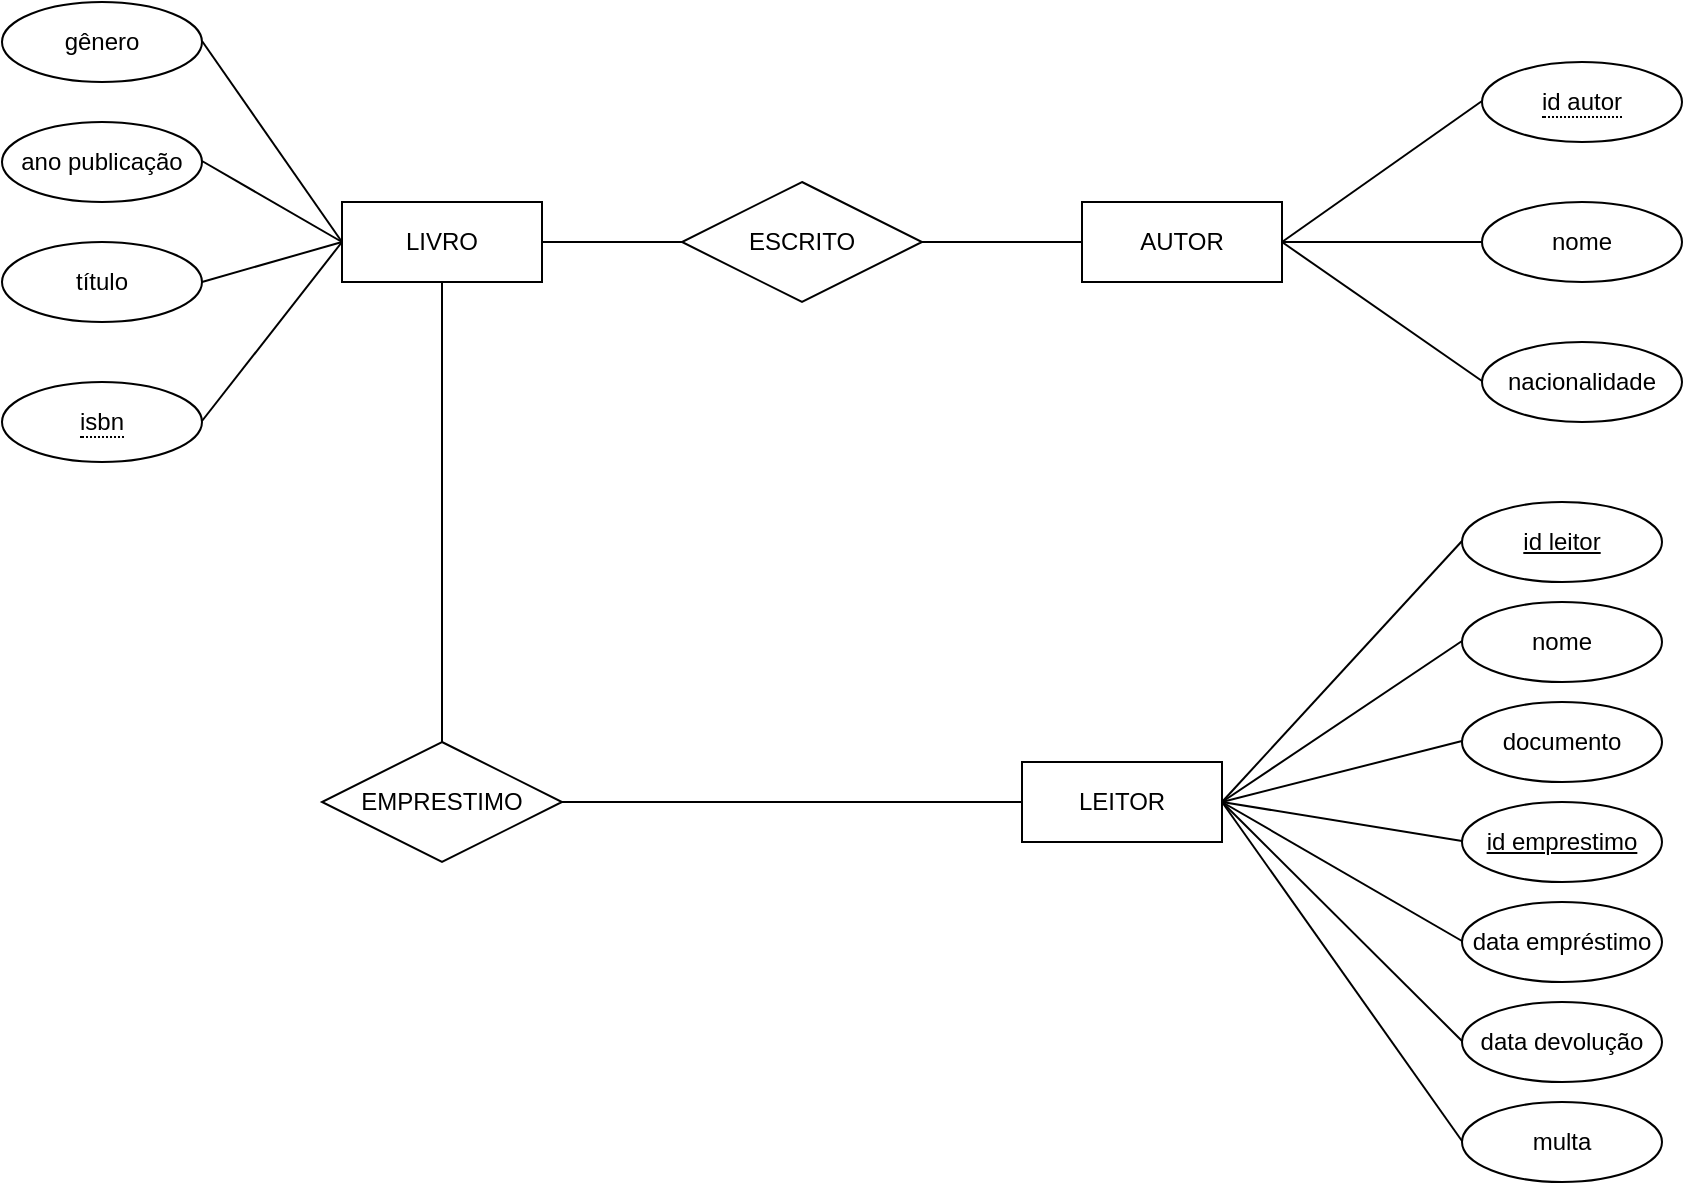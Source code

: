 <mxfile version="24.0.7" type="github">
  <diagram id="R2lEEEUBdFMjLlhIrx00" name="Page-1">
    <mxGraphModel dx="1114" dy="648" grid="1" gridSize="10" guides="1" tooltips="1" connect="1" arrows="1" fold="1" page="1" pageScale="1" pageWidth="850" pageHeight="1100" math="0" shadow="0" extFonts="Permanent Marker^https://fonts.googleapis.com/css?family=Permanent+Marker">
      <root>
        <mxCell id="0" />
        <mxCell id="1" parent="0" />
        <mxCell id="fPkrauzJQWh0N8piWwbz-104" value="LIVRO" style="whiteSpace=wrap;html=1;align=center;" vertex="1" parent="1">
          <mxGeometry x="180" y="150" width="100" height="40" as="geometry" />
        </mxCell>
        <mxCell id="fPkrauzJQWh0N8piWwbz-105" value="AUTOR" style="whiteSpace=wrap;html=1;align=center;" vertex="1" parent="1">
          <mxGeometry x="550" y="150" width="100" height="40" as="geometry" />
        </mxCell>
        <mxCell id="fPkrauzJQWh0N8piWwbz-108" value="ESCRITO" style="shape=rhombus;perimeter=rhombusPerimeter;whiteSpace=wrap;html=1;align=center;" vertex="1" parent="1">
          <mxGeometry x="350" y="140" width="120" height="60" as="geometry" />
        </mxCell>
        <mxCell id="fPkrauzJQWh0N8piWwbz-116" value="LEITOR" style="whiteSpace=wrap;html=1;align=center;" vertex="1" parent="1">
          <mxGeometry x="520" y="430" width="100" height="40" as="geometry" />
        </mxCell>
        <mxCell id="fPkrauzJQWh0N8piWwbz-117" value="&lt;span style=&quot;border-bottom: 1px dotted&quot;&gt;isbn&lt;/span&gt;" style="ellipse;whiteSpace=wrap;html=1;align=center;" vertex="1" parent="1">
          <mxGeometry x="10" y="240" width="100" height="40" as="geometry" />
        </mxCell>
        <mxCell id="fPkrauzJQWh0N8piWwbz-118" value="título" style="ellipse;whiteSpace=wrap;html=1;align=center;" vertex="1" parent="1">
          <mxGeometry x="10" y="170" width="100" height="40" as="geometry" />
        </mxCell>
        <mxCell id="fPkrauzJQWh0N8piWwbz-121" value="ano publicação" style="ellipse;whiteSpace=wrap;html=1;align=center;" vertex="1" parent="1">
          <mxGeometry x="10" y="110" width="100" height="40" as="geometry" />
        </mxCell>
        <mxCell id="fPkrauzJQWh0N8piWwbz-122" value="gênero" style="ellipse;whiteSpace=wrap;html=1;align=center;" vertex="1" parent="1">
          <mxGeometry x="10" y="50" width="100" height="40" as="geometry" />
        </mxCell>
        <mxCell id="fPkrauzJQWh0N8piWwbz-125" value="" style="endArrow=none;html=1;rounded=0;" edge="1" parent="1">
          <mxGeometry relative="1" as="geometry">
            <mxPoint x="110" y="190" as="sourcePoint" />
            <mxPoint x="180" y="170" as="targetPoint" />
          </mxGeometry>
        </mxCell>
        <mxCell id="fPkrauzJQWh0N8piWwbz-132" value="" style="endArrow=none;html=1;rounded=0;entryX=0;entryY=0.5;entryDx=0;entryDy=0;" edge="1" parent="1" target="fPkrauzJQWh0N8piWwbz-104">
          <mxGeometry relative="1" as="geometry">
            <mxPoint x="110" y="129.5" as="sourcePoint" />
            <mxPoint x="270" y="129.5" as="targetPoint" />
          </mxGeometry>
        </mxCell>
        <mxCell id="fPkrauzJQWh0N8piWwbz-133" value="" style="endArrow=none;html=1;rounded=0;entryX=0;entryY=0.5;entryDx=0;entryDy=0;" edge="1" parent="1" target="fPkrauzJQWh0N8piWwbz-104">
          <mxGeometry relative="1" as="geometry">
            <mxPoint x="110" y="69.5" as="sourcePoint" />
            <mxPoint x="270" y="69.5" as="targetPoint" />
          </mxGeometry>
        </mxCell>
        <mxCell id="fPkrauzJQWh0N8piWwbz-138" value="" style="endArrow=none;html=1;rounded=0;entryX=0;entryY=0.5;entryDx=0;entryDy=0;" edge="1" parent="1" target="fPkrauzJQWh0N8piWwbz-104">
          <mxGeometry relative="1" as="geometry">
            <mxPoint x="110" y="259.5" as="sourcePoint" />
            <mxPoint x="270" y="259.5" as="targetPoint" />
          </mxGeometry>
        </mxCell>
        <mxCell id="fPkrauzJQWh0N8piWwbz-139" value="&lt;span style=&quot;border-bottom: 1px dotted&quot;&gt;id autor&lt;/span&gt;" style="ellipse;whiteSpace=wrap;html=1;align=center;" vertex="1" parent="1">
          <mxGeometry x="750" y="80" width="100" height="40" as="geometry" />
        </mxCell>
        <mxCell id="fPkrauzJQWh0N8piWwbz-140" value="nome" style="ellipse;whiteSpace=wrap;html=1;align=center;" vertex="1" parent="1">
          <mxGeometry x="750" y="150" width="100" height="40" as="geometry" />
        </mxCell>
        <mxCell id="fPkrauzJQWh0N8piWwbz-141" value="nacionalidade" style="ellipse;whiteSpace=wrap;html=1;align=center;" vertex="1" parent="1">
          <mxGeometry x="750" y="220" width="100" height="40" as="geometry" />
        </mxCell>
        <mxCell id="fPkrauzJQWh0N8piWwbz-142" value="" style="endArrow=none;html=1;rounded=0;exitX=1;exitY=0.5;exitDx=0;exitDy=0;" edge="1" parent="1" source="fPkrauzJQWh0N8piWwbz-105">
          <mxGeometry relative="1" as="geometry">
            <mxPoint x="590" y="99.5" as="sourcePoint" />
            <mxPoint x="750" y="99.5" as="targetPoint" />
          </mxGeometry>
        </mxCell>
        <mxCell id="fPkrauzJQWh0N8piWwbz-143" value="" style="endArrow=none;html=1;rounded=0;exitX=1;exitY=0.5;exitDx=0;exitDy=0;" edge="1" parent="1" source="fPkrauzJQWh0N8piWwbz-105">
          <mxGeometry relative="1" as="geometry">
            <mxPoint x="700" y="170" as="sourcePoint" />
            <mxPoint x="750" y="170" as="targetPoint" />
          </mxGeometry>
        </mxCell>
        <mxCell id="fPkrauzJQWh0N8piWwbz-145" value="" style="endArrow=none;html=1;rounded=0;exitX=1;exitY=0.5;exitDx=0;exitDy=0;" edge="1" parent="1" source="fPkrauzJQWh0N8piWwbz-105">
          <mxGeometry relative="1" as="geometry">
            <mxPoint x="590" y="239.5" as="sourcePoint" />
            <mxPoint x="750" y="239.5" as="targetPoint" />
          </mxGeometry>
        </mxCell>
        <mxCell id="fPkrauzJQWh0N8piWwbz-146" value="id leitor" style="ellipse;whiteSpace=wrap;html=1;align=center;fontStyle=4;" vertex="1" parent="1">
          <mxGeometry x="740" y="300" width="100" height="40" as="geometry" />
        </mxCell>
        <mxCell id="fPkrauzJQWh0N8piWwbz-147" value="nome" style="ellipse;whiteSpace=wrap;html=1;align=center;" vertex="1" parent="1">
          <mxGeometry x="740" y="350" width="100" height="40" as="geometry" />
        </mxCell>
        <mxCell id="fPkrauzJQWh0N8piWwbz-148" value="documento" style="ellipse;whiteSpace=wrap;html=1;align=center;" vertex="1" parent="1">
          <mxGeometry x="740" y="400" width="100" height="40" as="geometry" />
        </mxCell>
        <mxCell id="fPkrauzJQWh0N8piWwbz-150" value="id emprestimo" style="ellipse;whiteSpace=wrap;html=1;align=center;fontStyle=4;" vertex="1" parent="1">
          <mxGeometry x="740" y="450" width="100" height="40" as="geometry" />
        </mxCell>
        <mxCell id="fPkrauzJQWh0N8piWwbz-151" value="data empréstimo" style="ellipse;whiteSpace=wrap;html=1;align=center;" vertex="1" parent="1">
          <mxGeometry x="740" y="500" width="100" height="40" as="geometry" />
        </mxCell>
        <mxCell id="fPkrauzJQWh0N8piWwbz-152" value="data devolução" style="ellipse;whiteSpace=wrap;html=1;align=center;" vertex="1" parent="1">
          <mxGeometry x="740" y="550" width="100" height="40" as="geometry" />
        </mxCell>
        <mxCell id="fPkrauzJQWh0N8piWwbz-153" value="multa" style="ellipse;whiteSpace=wrap;html=1;align=center;" vertex="1" parent="1">
          <mxGeometry x="740" y="600" width="100" height="40" as="geometry" />
        </mxCell>
        <mxCell id="fPkrauzJQWh0N8piWwbz-154" value="" style="endArrow=none;html=1;rounded=0;exitX=1;exitY=0.5;exitDx=0;exitDy=0;" edge="1" parent="1" source="fPkrauzJQWh0N8piWwbz-116">
          <mxGeometry relative="1" as="geometry">
            <mxPoint x="580" y="319.5" as="sourcePoint" />
            <mxPoint x="740" y="319.5" as="targetPoint" />
          </mxGeometry>
        </mxCell>
        <mxCell id="fPkrauzJQWh0N8piWwbz-155" value="" style="endArrow=none;html=1;rounded=0;exitX=1;exitY=0.5;exitDx=0;exitDy=0;" edge="1" parent="1" source="fPkrauzJQWh0N8piWwbz-116">
          <mxGeometry relative="1" as="geometry">
            <mxPoint x="580" y="369.5" as="sourcePoint" />
            <mxPoint x="740" y="369.5" as="targetPoint" />
          </mxGeometry>
        </mxCell>
        <mxCell id="fPkrauzJQWh0N8piWwbz-156" value="" style="endArrow=none;html=1;rounded=0;exitX=1;exitY=0.5;exitDx=0;exitDy=0;" edge="1" parent="1" source="fPkrauzJQWh0N8piWwbz-116">
          <mxGeometry relative="1" as="geometry">
            <mxPoint x="630" y="450" as="sourcePoint" />
            <mxPoint x="740" y="419.5" as="targetPoint" />
          </mxGeometry>
        </mxCell>
        <mxCell id="fPkrauzJQWh0N8piWwbz-157" value="" style="endArrow=none;html=1;rounded=0;exitX=1;exitY=0.5;exitDx=0;exitDy=0;" edge="1" parent="1" source="fPkrauzJQWh0N8piWwbz-116">
          <mxGeometry relative="1" as="geometry">
            <mxPoint x="640" y="460" as="sourcePoint" />
            <mxPoint x="740" y="469.5" as="targetPoint" />
          </mxGeometry>
        </mxCell>
        <mxCell id="fPkrauzJQWh0N8piWwbz-158" value="" style="endArrow=none;html=1;rounded=0;exitX=1;exitY=0.5;exitDx=0;exitDy=0;" edge="1" parent="1" source="fPkrauzJQWh0N8piWwbz-116">
          <mxGeometry relative="1" as="geometry">
            <mxPoint x="580" y="519.5" as="sourcePoint" />
            <mxPoint x="740" y="519.5" as="targetPoint" />
          </mxGeometry>
        </mxCell>
        <mxCell id="fPkrauzJQWh0N8piWwbz-159" value="" style="endArrow=none;html=1;rounded=0;exitX=1;exitY=0.5;exitDx=0;exitDy=0;" edge="1" parent="1" source="fPkrauzJQWh0N8piWwbz-116">
          <mxGeometry relative="1" as="geometry">
            <mxPoint x="580" y="569.5" as="sourcePoint" />
            <mxPoint x="740" y="569.5" as="targetPoint" />
          </mxGeometry>
        </mxCell>
        <mxCell id="fPkrauzJQWh0N8piWwbz-160" value="" style="endArrow=none;html=1;rounded=0;exitX=1;exitY=0.5;exitDx=0;exitDy=0;" edge="1" parent="1" source="fPkrauzJQWh0N8piWwbz-116">
          <mxGeometry relative="1" as="geometry">
            <mxPoint x="580" y="619.5" as="sourcePoint" />
            <mxPoint x="740" y="619.5" as="targetPoint" />
          </mxGeometry>
        </mxCell>
        <mxCell id="fPkrauzJQWh0N8piWwbz-161" value="EMPRESTIMO" style="shape=rhombus;perimeter=rhombusPerimeter;whiteSpace=wrap;html=1;align=center;" vertex="1" parent="1">
          <mxGeometry x="170" y="420" width="120" height="60" as="geometry" />
        </mxCell>
        <mxCell id="fPkrauzJQWh0N8piWwbz-163" value="" style="endArrow=none;html=1;rounded=0;exitX=0.5;exitY=1;exitDx=0;exitDy=0;entryX=0.5;entryY=0;entryDx=0;entryDy=0;" edge="1" parent="1" source="fPkrauzJQWh0N8piWwbz-104" target="fPkrauzJQWh0N8piWwbz-161">
          <mxGeometry relative="1" as="geometry">
            <mxPoint x="200" y="290" as="sourcePoint" />
            <mxPoint x="360" y="290" as="targetPoint" />
          </mxGeometry>
        </mxCell>
        <mxCell id="fPkrauzJQWh0N8piWwbz-164" value="" style="endArrow=none;html=1;rounded=0;entryX=0;entryY=0.5;entryDx=0;entryDy=0;" edge="1" parent="1" target="fPkrauzJQWh0N8piWwbz-116">
          <mxGeometry relative="1" as="geometry">
            <mxPoint x="290" y="450" as="sourcePoint" />
            <mxPoint x="450" y="450" as="targetPoint" />
            <Array as="points">
              <mxPoint x="370" y="450" />
            </Array>
          </mxGeometry>
        </mxCell>
        <mxCell id="fPkrauzJQWh0N8piWwbz-165" value="" style="endArrow=none;html=1;rounded=0;entryX=0;entryY=0.5;entryDx=0;entryDy=0;exitX=1;exitY=0.5;exitDx=0;exitDy=0;" edge="1" parent="1" source="fPkrauzJQWh0N8piWwbz-104" target="fPkrauzJQWh0N8piWwbz-108">
          <mxGeometry relative="1" as="geometry">
            <mxPoint x="510" y="230" as="sourcePoint" />
            <mxPoint x="500" y="340" as="targetPoint" />
          </mxGeometry>
        </mxCell>
        <mxCell id="fPkrauzJQWh0N8piWwbz-166" value="" style="endArrow=none;html=1;rounded=0;exitX=1;exitY=0.5;exitDx=0;exitDy=0;entryX=0;entryY=0.5;entryDx=0;entryDy=0;" edge="1" parent="1" source="fPkrauzJQWh0N8piWwbz-108" target="fPkrauzJQWh0N8piWwbz-105">
          <mxGeometry relative="1" as="geometry">
            <mxPoint x="340" y="340" as="sourcePoint" />
            <mxPoint x="500" y="340" as="targetPoint" />
          </mxGeometry>
        </mxCell>
      </root>
    </mxGraphModel>
  </diagram>
</mxfile>
